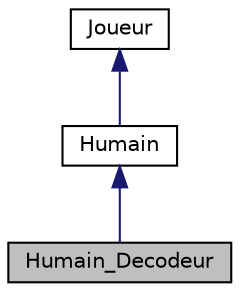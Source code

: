 digraph "Humain_Decodeur"
{
 // LATEX_PDF_SIZE
  edge [fontname="Helvetica",fontsize="10",labelfontname="Helvetica",labelfontsize="10"];
  node [fontname="Helvetica",fontsize="10",shape=record];
  Node1 [label="Humain_Decodeur",height=0.2,width=0.4,color="black", fillcolor="grey75", style="filled", fontcolor="black",tooltip="Cette classe abstraite permet de décrire les joueurs humains en mode decodeur peu importe le mode de ..."];
  Node2 -> Node1 [dir="back",color="midnightblue",fontsize="10",style="solid"];
  Node2 [label="Humain",height=0.2,width=0.4,color="black", fillcolor="white", style="filled",URL="$classHumain.html",tooltip="Si le joueur est un humain."];
  Node3 -> Node2 [dir="back",color="midnightblue",fontsize="10",style="solid"];
  Node3 [label="Joueur",height=0.2,width=0.4,color="black", fillcolor="white", style="filled",URL="$classJoueur.html",tooltip="classe abstraite regroupant tout joueur"];
}
